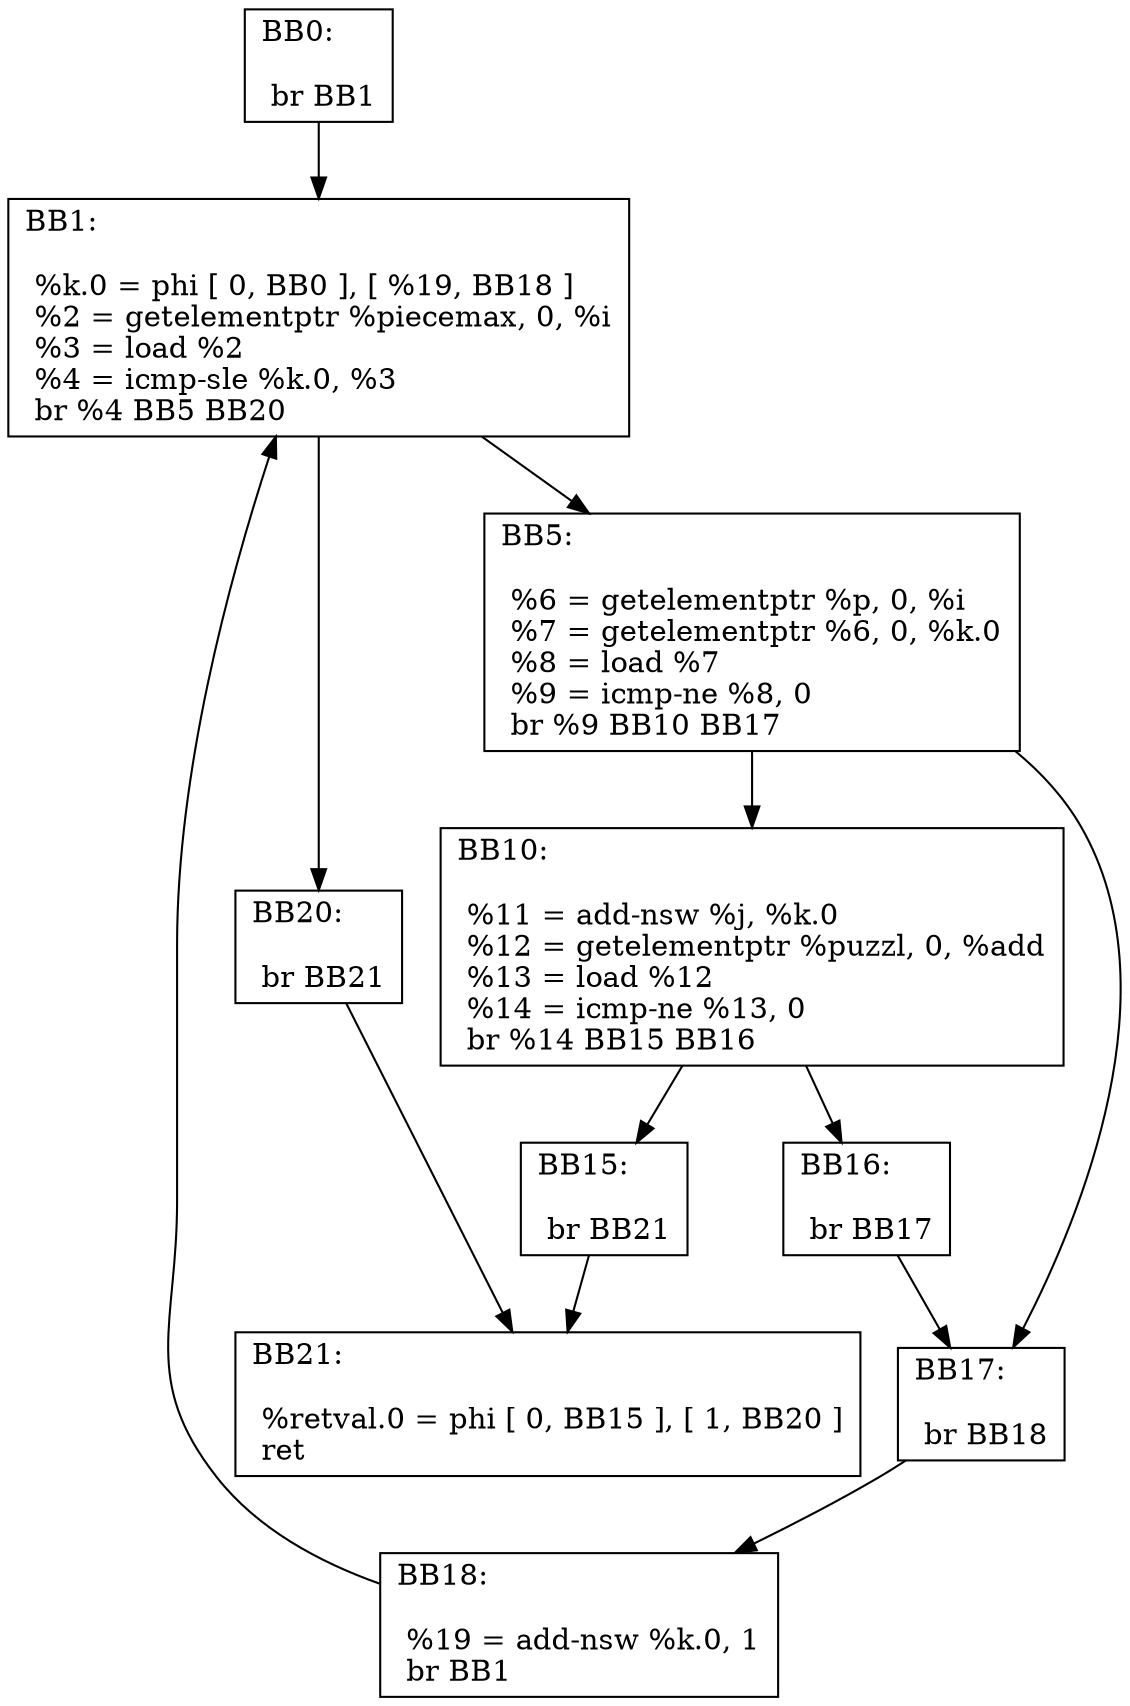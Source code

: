 digraph "CFG for 'Fit' function" {
	AA0 [shape=record, label="{BB0:\l\l  br  BB1\l}"];
	AA0 -> AA1
	AA1 [shape=record, label="{BB1:\l\l  %k.0 = phi [ 0, BB0 ], [  %19, BB18 ]\l %2 = getelementptr %piecemax,  0,  %i\l %3 = load %2\l %4 = icmp-sle %k.0,  %3\l br %4 BB5 BB20\l}"];
	AA1 -> AA5
	AA1 -> AA20
	AA5 [shape=record, label="{BB5:\l\l  %6 = getelementptr %p,  0,  %i\l %7 = getelementptr %6,  0,  %k.0\l %8 = load %7\l %9 = icmp-ne %8,  0\l br %9 BB10 BB17\l}"];
	AA5 -> AA10
	AA5 -> AA17
	AA10 [shape=record, label="{BB10:\l\l  %11 = add-nsw %j,  %k.0\l %12 = getelementptr %puzzl,  0,  %add\l %13 = load %12\l %14 = icmp-ne %13,  0\l br %14 BB15 BB16\l}"];
	AA10 -> AA15
	AA10 -> AA16
	AA15 [shape=record, label="{BB15:\l\l  br  BB21\l}"];
	AA15 -> AA21
	AA16 [shape=record, label="{BB16:\l\l  br  BB17\l}"];
	AA16 -> AA17
	AA17 [shape=record, label="{BB17:\l\l  br  BB18\l}"];
	AA17 -> AA18
	AA18 [shape=record, label="{BB18:\l\l  %19 = add-nsw %k.0,  1\l br  BB1\l}"];
	AA18 -> AA1
	AA20 [shape=record, label="{BB20:\l\l  br  BB21\l}"];
	AA20 -> AA21
	AA21 [shape=record, label="{BB21:\l\l  %retval.0 = phi [ 0, BB15 ], [ 1, BB20 ]\l ret \l}"];
}
